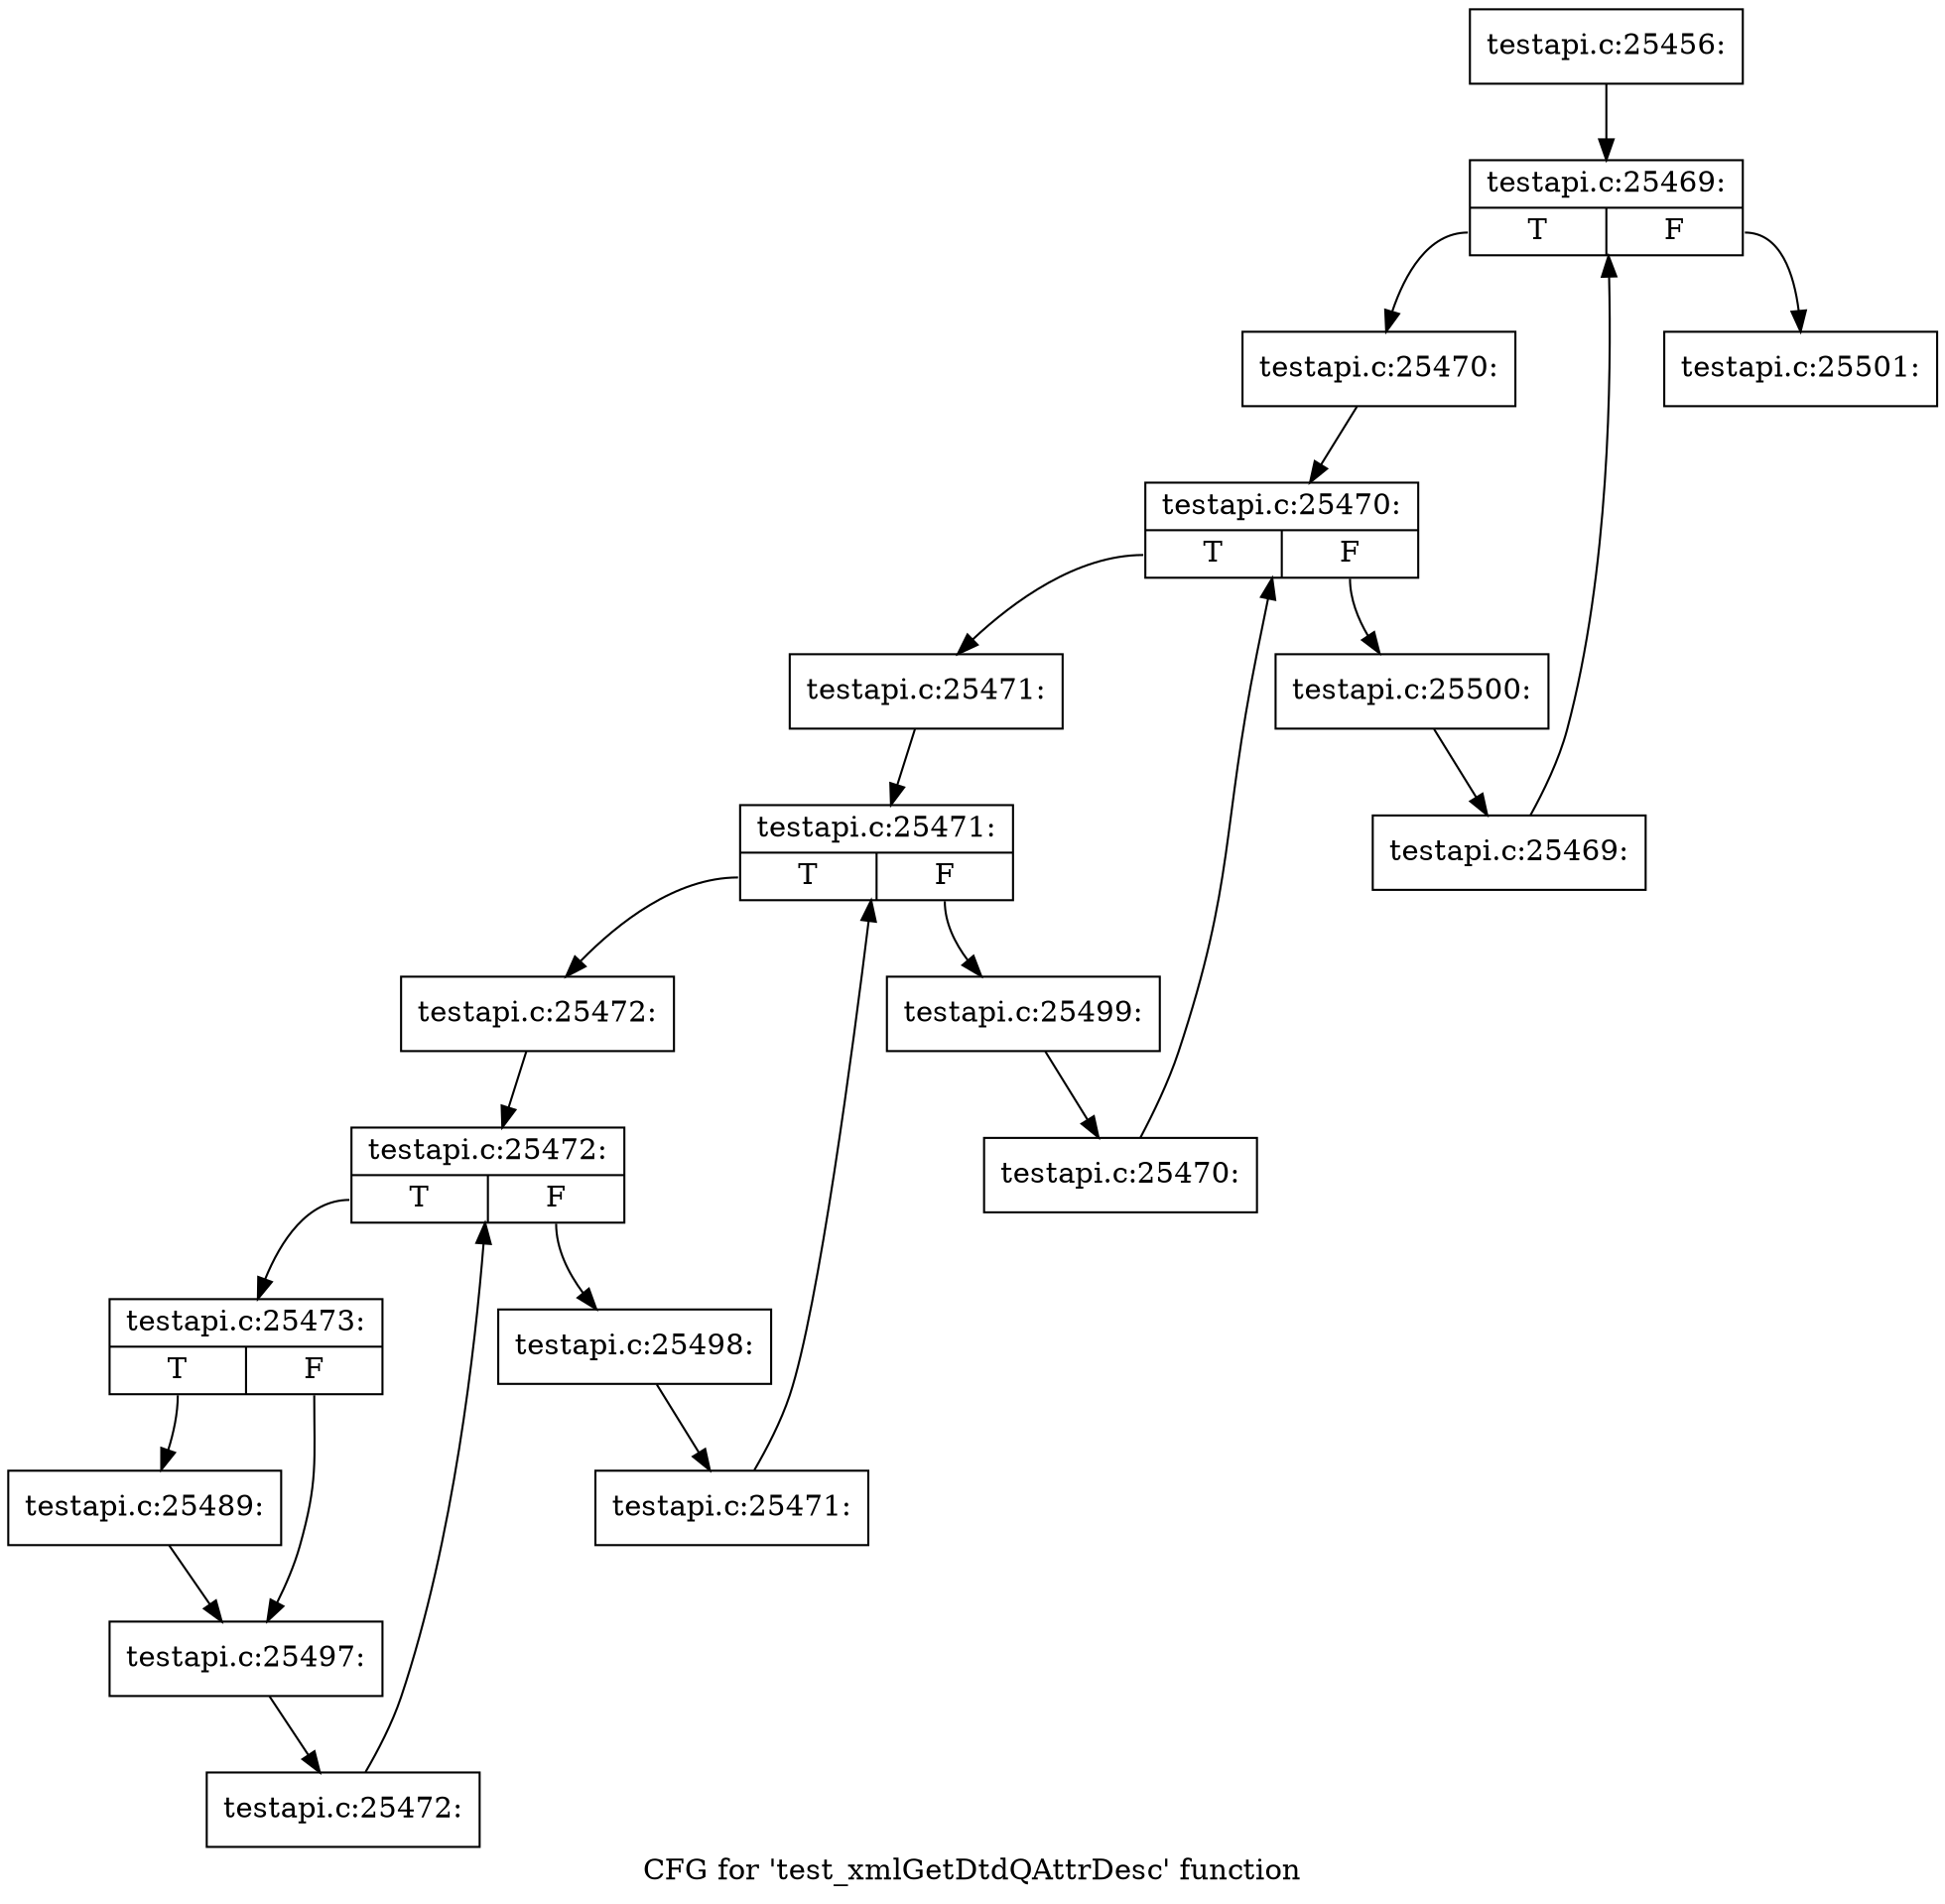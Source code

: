 digraph "CFG for 'test_xmlGetDtdQAttrDesc' function" {
	label="CFG for 'test_xmlGetDtdQAttrDesc' function";

	Node0x4e86bb0 [shape=record,label="{testapi.c:25456:}"];
	Node0x4e86bb0 -> Node0x4ea3120;
	Node0x4ea3120 [shape=record,label="{testapi.c:25469:|{<s0>T|<s1>F}}"];
	Node0x4ea3120:s0 -> Node0x4ea3400;
	Node0x4ea3120:s1 -> Node0x4ea2f80;
	Node0x4ea3400 [shape=record,label="{testapi.c:25470:}"];
	Node0x4ea3400 -> Node0x4ea37f0;
	Node0x4ea37f0 [shape=record,label="{testapi.c:25470:|{<s0>T|<s1>F}}"];
	Node0x4ea37f0:s0 -> Node0x4ea3a70;
	Node0x4ea37f0:s1 -> Node0x4ea36d0;
	Node0x4ea3a70 [shape=record,label="{testapi.c:25471:}"];
	Node0x4ea3a70 -> Node0x4ea3e60;
	Node0x4ea3e60 [shape=record,label="{testapi.c:25471:|{<s0>T|<s1>F}}"];
	Node0x4ea3e60:s0 -> Node0x4ea40e0;
	Node0x4ea3e60:s1 -> Node0x4ea3d40;
	Node0x4ea40e0 [shape=record,label="{testapi.c:25472:}"];
	Node0x4ea40e0 -> Node0x4ea44d0;
	Node0x4ea44d0 [shape=record,label="{testapi.c:25472:|{<s0>T|<s1>F}}"];
	Node0x4ea44d0:s0 -> Node0x4ea4750;
	Node0x4ea44d0:s1 -> Node0x4ea43b0;
	Node0x4ea4750 [shape=record,label="{testapi.c:25473:|{<s0>T|<s1>F}}"];
	Node0x4ea4750:s0 -> Node0x4ea5dc0;
	Node0x4ea4750:s1 -> Node0x4ea6ec0;
	Node0x4ea5dc0 [shape=record,label="{testapi.c:25489:}"];
	Node0x4ea5dc0 -> Node0x4ea6ec0;
	Node0x4ea6ec0 [shape=record,label="{testapi.c:25497:}"];
	Node0x4ea6ec0 -> Node0x4ea46c0;
	Node0x4ea46c0 [shape=record,label="{testapi.c:25472:}"];
	Node0x4ea46c0 -> Node0x4ea44d0;
	Node0x4ea43b0 [shape=record,label="{testapi.c:25498:}"];
	Node0x4ea43b0 -> Node0x4ea4050;
	Node0x4ea4050 [shape=record,label="{testapi.c:25471:}"];
	Node0x4ea4050 -> Node0x4ea3e60;
	Node0x4ea3d40 [shape=record,label="{testapi.c:25499:}"];
	Node0x4ea3d40 -> Node0x4ea39e0;
	Node0x4ea39e0 [shape=record,label="{testapi.c:25470:}"];
	Node0x4ea39e0 -> Node0x4ea37f0;
	Node0x4ea36d0 [shape=record,label="{testapi.c:25500:}"];
	Node0x4ea36d0 -> Node0x4ea3370;
	Node0x4ea3370 [shape=record,label="{testapi.c:25469:}"];
	Node0x4ea3370 -> Node0x4ea3120;
	Node0x4ea2f80 [shape=record,label="{testapi.c:25501:}"];
}
